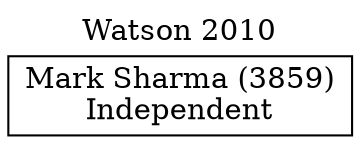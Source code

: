 // House preference flow
digraph "Mark Sharma (3859)_Watson_2010" {
	graph [label="Watson 2010" labelloc=t mclimit=10]
	node [shape=box]
	"Mark Sharma (3859)" [label="Mark Sharma (3859)
Independent"]
}
